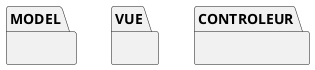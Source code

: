 '-----------------------------------
' UML concepts illustrated
' JMB 2014
'-----------------------------------
@startuml
'-----------------------------------

package MODEL {
}

package VUE {
}

package CONTROLEUR {
}

'-----------------------------------
@enduml
'-----------------------------------

